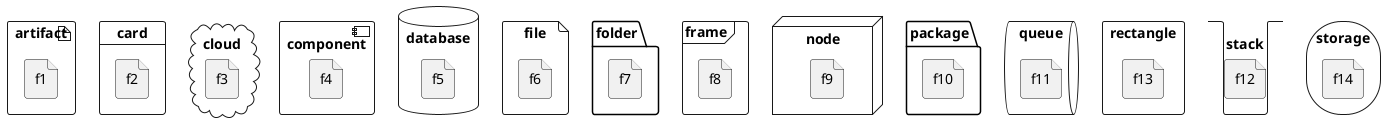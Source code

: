 @startuml
artifact    artifactVeryLOOOOOOOOOOOOOOOOOOOg    as "artifact" {
file f1
}
card        cardVeryLOOOOOOOOOOOOOOOOOOOg        as "card" {
file f2
}
cloud       cloudVeryLOOOOOOOOOOOOOOOOOOOg       as "cloud" {
file f3
}
component   componentVeryLOOOOOOOOOOOOOOOOOOOg   as "component" {
file f4
}
database    databaseVeryLOOOOOOOOOOOOOOOOOOOg    as "database" {
file f5
}
file        fileVeryLOOOOOOOOOOOOOOOOOOOg        as "file" {
file f6
}
folder      folderVeryLOOOOOOOOOOOOOOOOOOOg      as "folder" {
file f7
}
frame       frameVeryLOOOOOOOOOOOOOOOOOOOg       as "frame" {
file f8
}
node        nodeVeryLOOOOOOOOOOOOOOOOOOOg        as "node" {
file f9
}
package     packageVeryLOOOOOOOOOOOOOOOOOOOg     as "package" {
file f10
}
queue       queueVeryLOOOOOOOOOOOOOOOOOOOg       as "queue" {
file f11
}
rectangle   rectangleVeryLOOOOOOOOOOOOOOOOOOOg   as "rectangle" {
file f13
}
stack       stackVeryLOOOOOOOOOOOOOOOOOOOg       as "stack" {
file f12
}
storage     storageVeryLOOOOOOOOOOOOOOOOOOOg     as "storage" {
file f14
}
@enduml